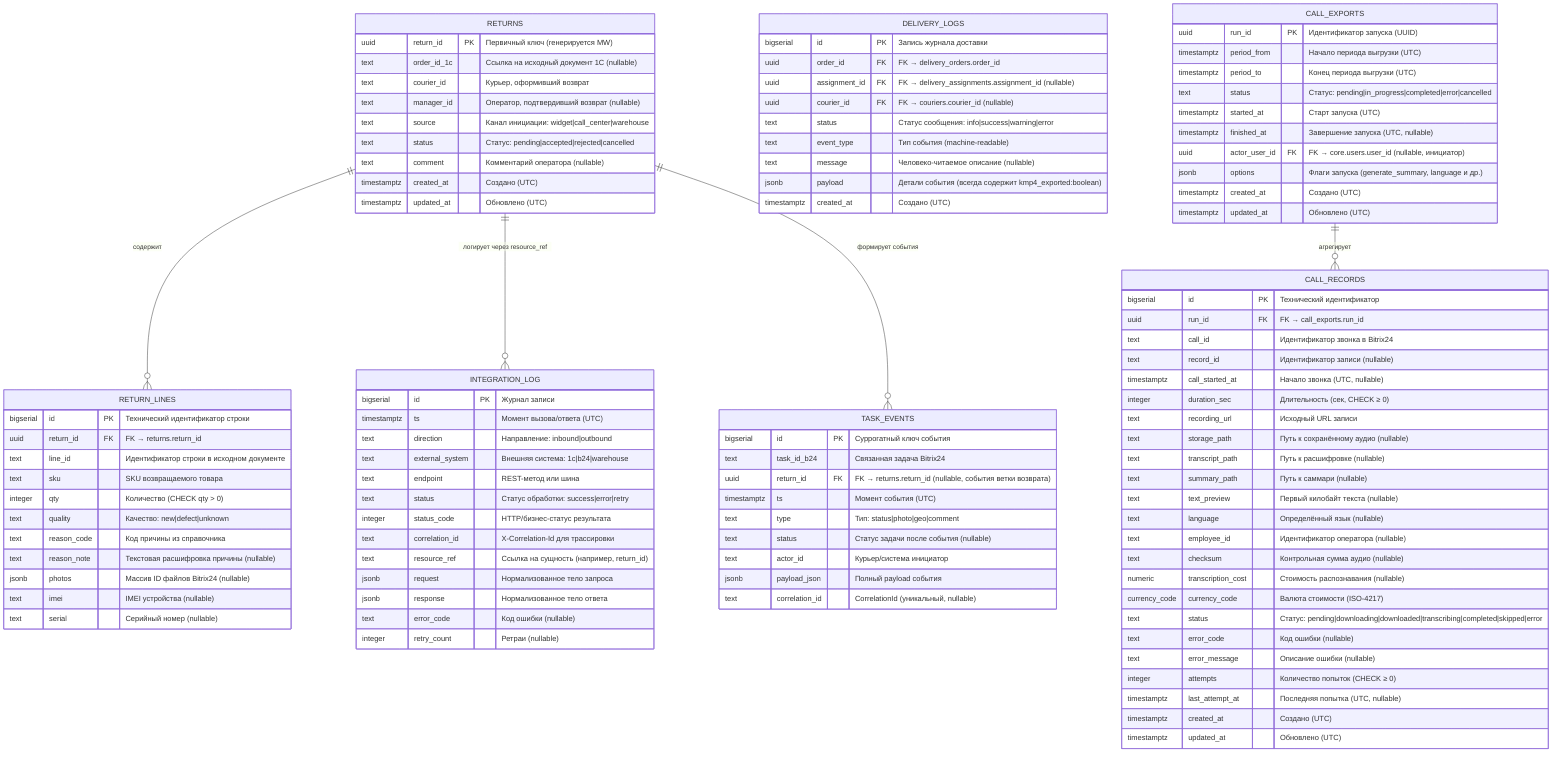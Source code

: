 erDiagram
    %% Возвраты и связанные артефакты наблюдаемости
    RETURNS {
        uuid return_id PK "Первичный ключ (генерируется MW)"
        text order_id_1c "Ссылка на исходный документ 1С (nullable)"
        text courier_id "Курьер, оформивший возврат"
        text manager_id "Оператор, подтвердивший возврат (nullable)"
        text source "Канал инициации: widget|call_center|warehouse"
        text status "Статус: pending|accepted|rejected|cancelled"
        text comment "Комментарий оператора (nullable)"
        timestamptz created_at "Создано (UTC)"
        timestamptz updated_at "Обновлено (UTC)"
    }

    RETURN_LINES {
        bigserial id PK "Технический идентификатор строки"
        uuid return_id FK "FK → returns.return_id"
        text line_id "Идентификатор строки в исходном документе"
        text sku "SKU возвращаемого товара"
        integer qty "Количество (CHECK qty > 0)"
        text quality "Качество: new|defect|unknown"
        text reason_code "Код причины из справочника"
        text reason_note "Текстовая расшифровка причины (nullable)"
        jsonb photos "Массив ID файлов Bitrix24 (nullable)"
        text imei "IMEI устройства (nullable)"
        text serial "Серийный номер (nullable)"
    }

    INTEGRATION_LOG {
        bigserial id PK "Журнал записи"
        timestamptz ts "Момент вызова/ответа (UTC)"
        text direction "Направление: inbound|outbound"
        text external_system "Внешняя система: 1c|b24|warehouse"
        text endpoint "REST-метод или шина"
        text status "Статус обработки: success|error|retry"
        integer status_code "HTTP/бизнес-статус результата"
        text correlation_id "X-Correlation-Id для трассировки"
        text resource_ref "Ссылка на сущность (например, return_id)"
        jsonb request "Нормализованное тело запроса"
        jsonb response "Нормализованное тело ответа"
        text error_code "Код ошибки (nullable)"
        integer retry_count "Ретраи (nullable)"
    }

    TASK_EVENTS {
        bigserial id PK "Суррогатный ключ события"
        text task_id_b24 "Связанная задача Bitrix24"
        uuid return_id FK "FK → returns.return_id (nullable, события ветки возврата)"
        timestamptz ts "Момент события (UTC)"
        text type "Тип: status|photo|geo|comment"
        text status "Статус задачи после события (nullable)"
        text actor_id "Курьер/система инициатор"
        jsonb payload_json "Полный payload события"
        text correlation_id "CorrelationId (уникальный, nullable)"
    }

    DELIVERY_LOGS {
        bigserial id PK "Запись журнала доставки"
        uuid order_id FK "FK → delivery_orders.order_id"
        uuid assignment_id FK "FK → delivery_assignments.assignment_id (nullable)"
        uuid courier_id FK "FK → couriers.courier_id (nullable)"
        text status "Статус сообщения: info|success|warning|error"
        text event_type "Тип события (machine-readable)"
        text message "Человеко-читаемое описание (nullable)"
        jsonb payload "Детали события (всегда содержит kmp4_exported:boolean)"
        timestamptz created_at "Создано (UTC)"
    }

    CALL_EXPORTS {
        uuid run_id PK "Идентификатор запуска (UUID)"
        timestamptz period_from "Начало периода выгрузки (UTC)"
        timestamptz period_to "Конец периода выгрузки (UTC)"
        text status "Статус: pending|in_progress|completed|error|cancelled"
        timestamptz started_at "Старт запуска (UTC)"
        timestamptz finished_at "Завершение запуска (UTC, nullable)"
        uuid actor_user_id FK "FK → core.users.user_id (nullable, инициатор)"
        jsonb options "Флаги запуска (generate_summary, language и др.)"
        timestamptz created_at "Создано (UTC)"
        timestamptz updated_at "Обновлено (UTC)"
    }

    CALL_RECORDS {
        bigserial id PK "Технический идентификатор"
        uuid run_id FK "FK → call_exports.run_id"
        text call_id "Идентификатор звонка в Bitrix24"
        text record_id "Идентификатор записи (nullable)"
        timestamptz call_started_at "Начало звонка (UTC, nullable)"
        integer duration_sec "Длительность (сек, CHECK ≥ 0)"
        text recording_url "Исходный URL записи"
        text storage_path "Путь к сохранённому аудио (nullable)"
        text transcript_path "Путь к расшифровке (nullable)"
        text summary_path "Путь к саммари (nullable)"
        text text_preview "Первый килобайт текста (nullable)"
        text language "Определённый язык (nullable)"
        text employee_id "Идентификатор оператора (nullable)"
        text checksum "Контрольная сумма аудио (nullable)"
        numeric transcription_cost "Стоимость распознавания (nullable)"
        currency_code currency_code "Валюта стоимости (ISO-4217)"
        text status "Статус: pending|downloading|downloaded|transcribing|completed|skipped|error"
        text error_code "Код ошибки (nullable)"
        text error_message "Описание ошибки (nullable)"
        integer attempts "Количество попыток (CHECK ≥ 0)"
        timestamptz last_attempt_at "Последняя попытка (UTC, nullable)"
        timestamptz created_at "Создано (UTC)"
        timestamptz updated_at "Обновлено (UTC)"
    }

    RETURNS ||--o{ RETURN_LINES : "содержит"
    RETURNS ||--o{ INTEGRATION_LOG : "логирует через resource_ref"
    RETURNS ||--o{ TASK_EVENTS : "формирует события"
    CALL_EXPORTS ||--o{ CALL_RECORDS : "агрегирует"